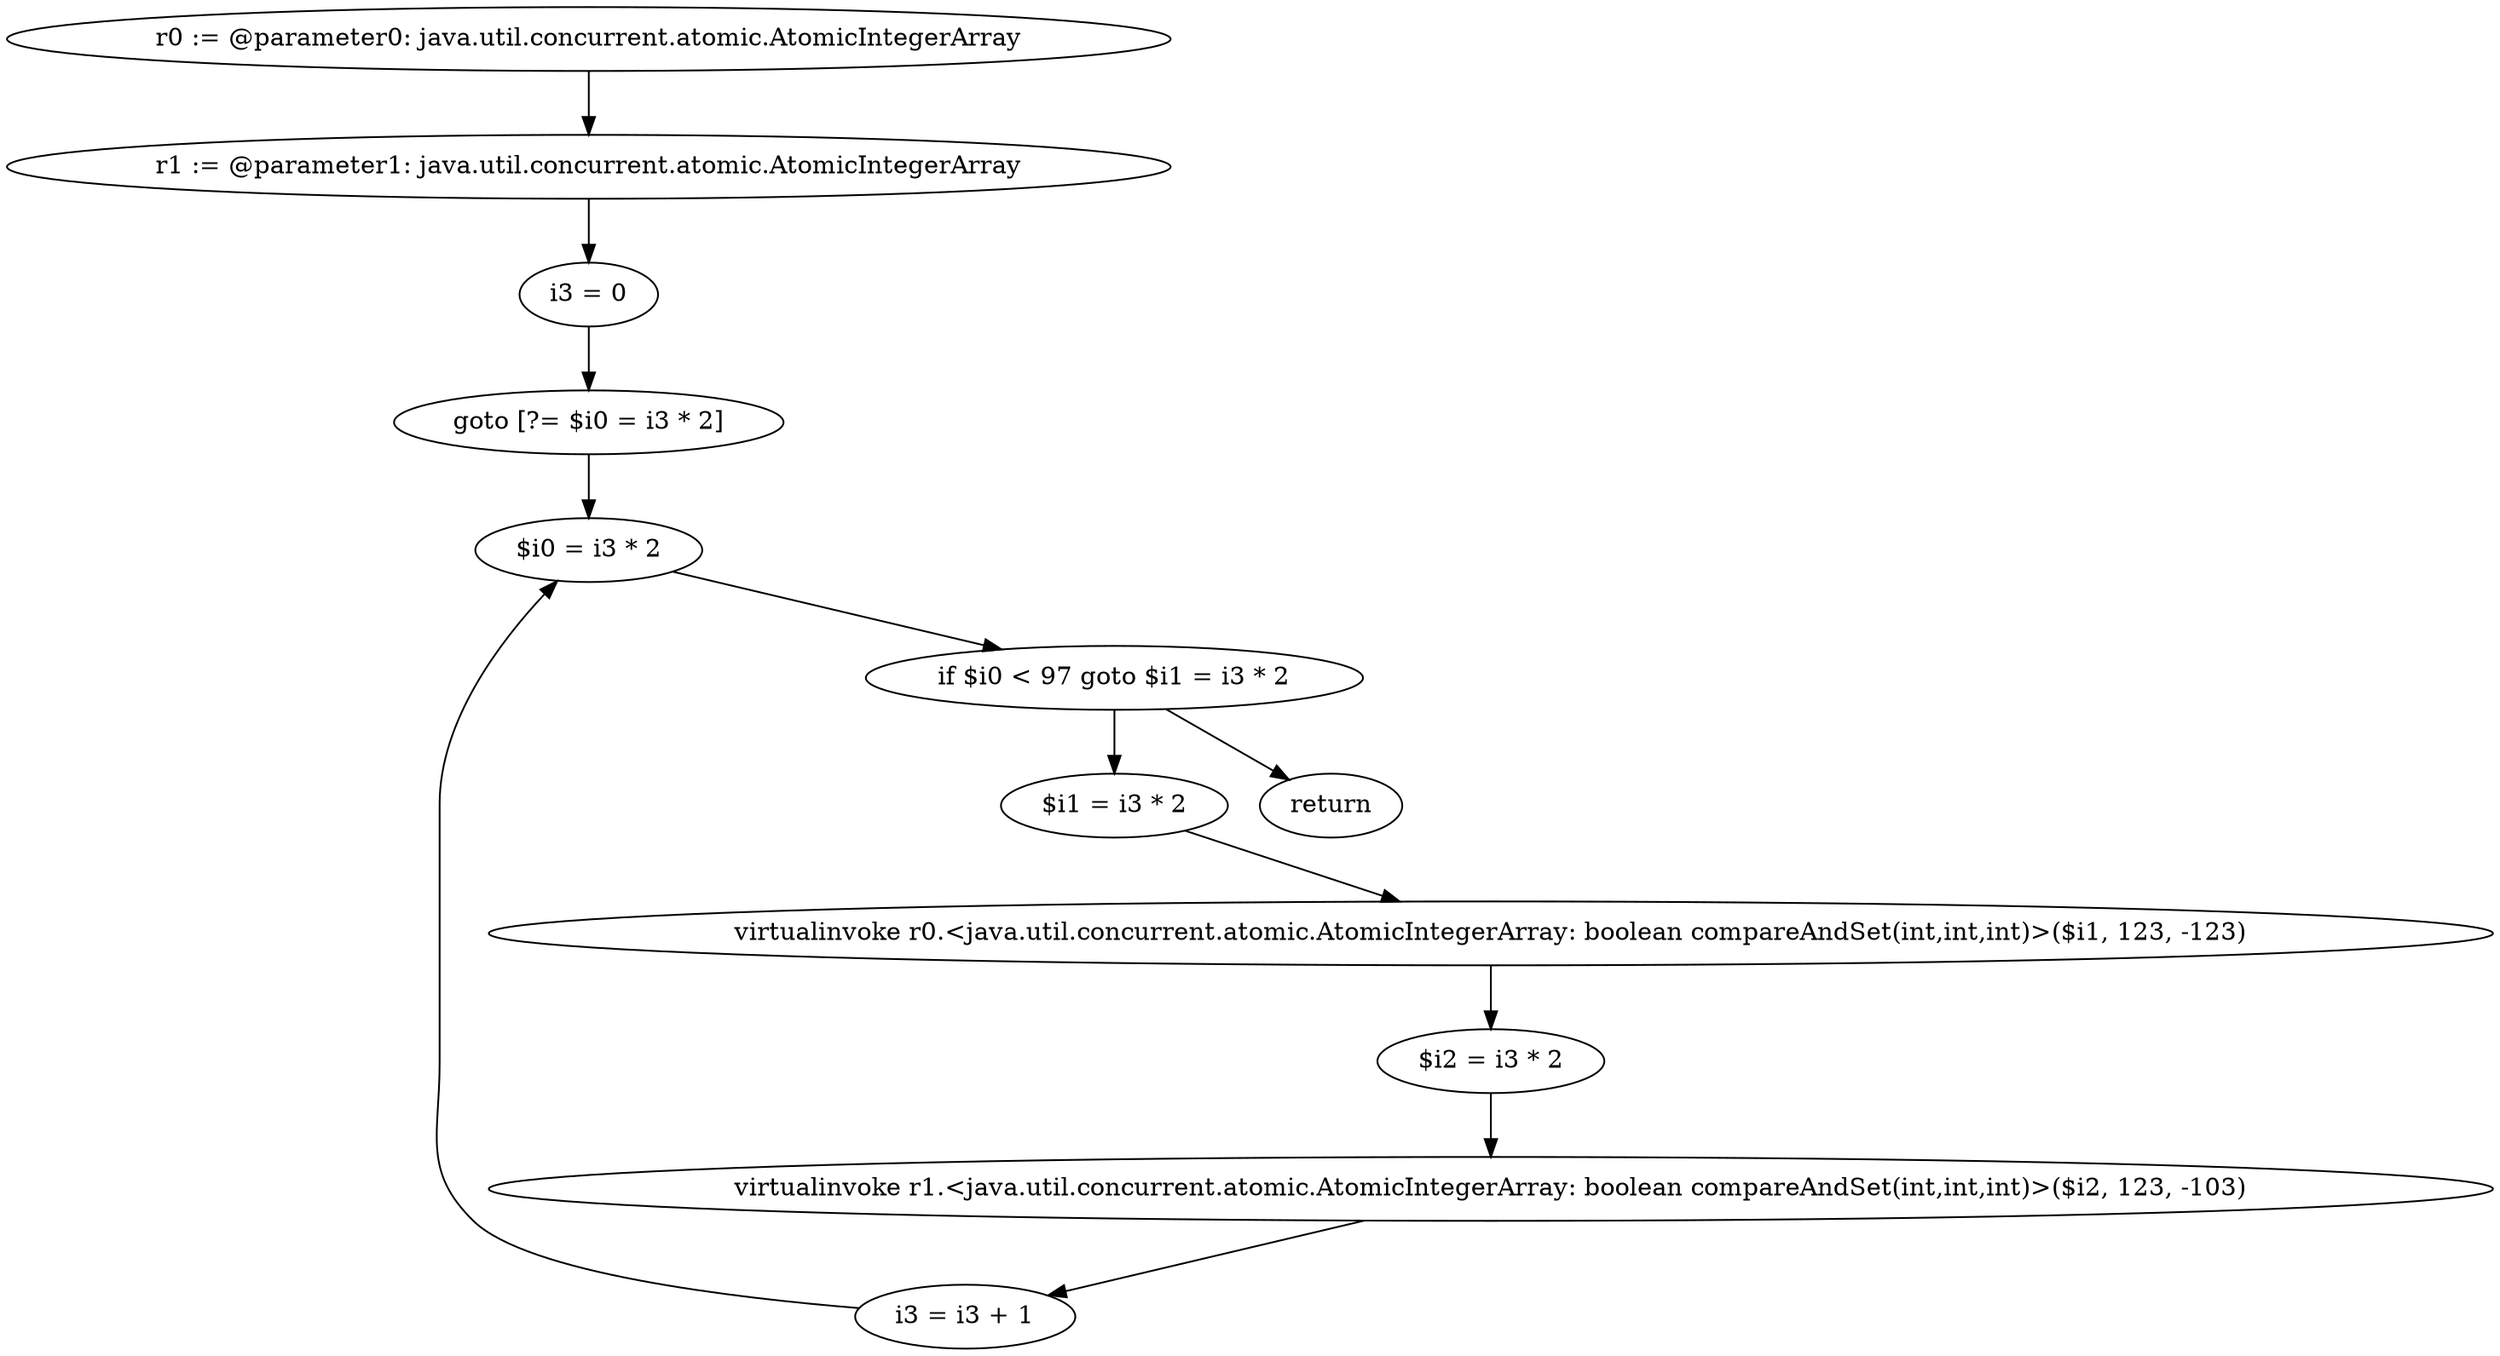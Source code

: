 digraph "unitGraph" {
    "r0 := @parameter0: java.util.concurrent.atomic.AtomicIntegerArray"
    "r1 := @parameter1: java.util.concurrent.atomic.AtomicIntegerArray"
    "i3 = 0"
    "goto [?= $i0 = i3 * 2]"
    "$i1 = i3 * 2"
    "virtualinvoke r0.<java.util.concurrent.atomic.AtomicIntegerArray: boolean compareAndSet(int,int,int)>($i1, 123, -123)"
    "$i2 = i3 * 2"
    "virtualinvoke r1.<java.util.concurrent.atomic.AtomicIntegerArray: boolean compareAndSet(int,int,int)>($i2, 123, -103)"
    "i3 = i3 + 1"
    "$i0 = i3 * 2"
    "if $i0 < 97 goto $i1 = i3 * 2"
    "return"
    "r0 := @parameter0: java.util.concurrent.atomic.AtomicIntegerArray"->"r1 := @parameter1: java.util.concurrent.atomic.AtomicIntegerArray";
    "r1 := @parameter1: java.util.concurrent.atomic.AtomicIntegerArray"->"i3 = 0";
    "i3 = 0"->"goto [?= $i0 = i3 * 2]";
    "goto [?= $i0 = i3 * 2]"->"$i0 = i3 * 2";
    "$i1 = i3 * 2"->"virtualinvoke r0.<java.util.concurrent.atomic.AtomicIntegerArray: boolean compareAndSet(int,int,int)>($i1, 123, -123)";
    "virtualinvoke r0.<java.util.concurrent.atomic.AtomicIntegerArray: boolean compareAndSet(int,int,int)>($i1, 123, -123)"->"$i2 = i3 * 2";
    "$i2 = i3 * 2"->"virtualinvoke r1.<java.util.concurrent.atomic.AtomicIntegerArray: boolean compareAndSet(int,int,int)>($i2, 123, -103)";
    "virtualinvoke r1.<java.util.concurrent.atomic.AtomicIntegerArray: boolean compareAndSet(int,int,int)>($i2, 123, -103)"->"i3 = i3 + 1";
    "i3 = i3 + 1"->"$i0 = i3 * 2";
    "$i0 = i3 * 2"->"if $i0 < 97 goto $i1 = i3 * 2";
    "if $i0 < 97 goto $i1 = i3 * 2"->"return";
    "if $i0 < 97 goto $i1 = i3 * 2"->"$i1 = i3 * 2";
}
